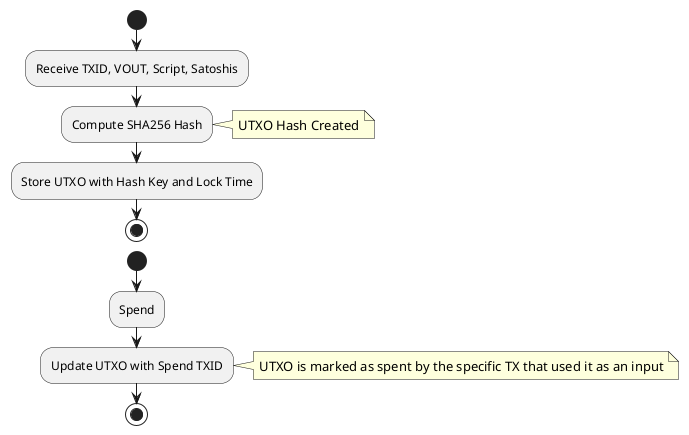 @startuml
start
:Receive TXID, VOUT, Script, Satoshis;
:Compute SHA256 Hash;
note right: UTXO Hash Created
:Store UTXO with Hash Key and Lock Time;

stop

start
:Spend;
:Update UTXO with Spend TXID;
note right: UTXO is marked as spent by the specific TX that used it as an input
stop
@enduml
